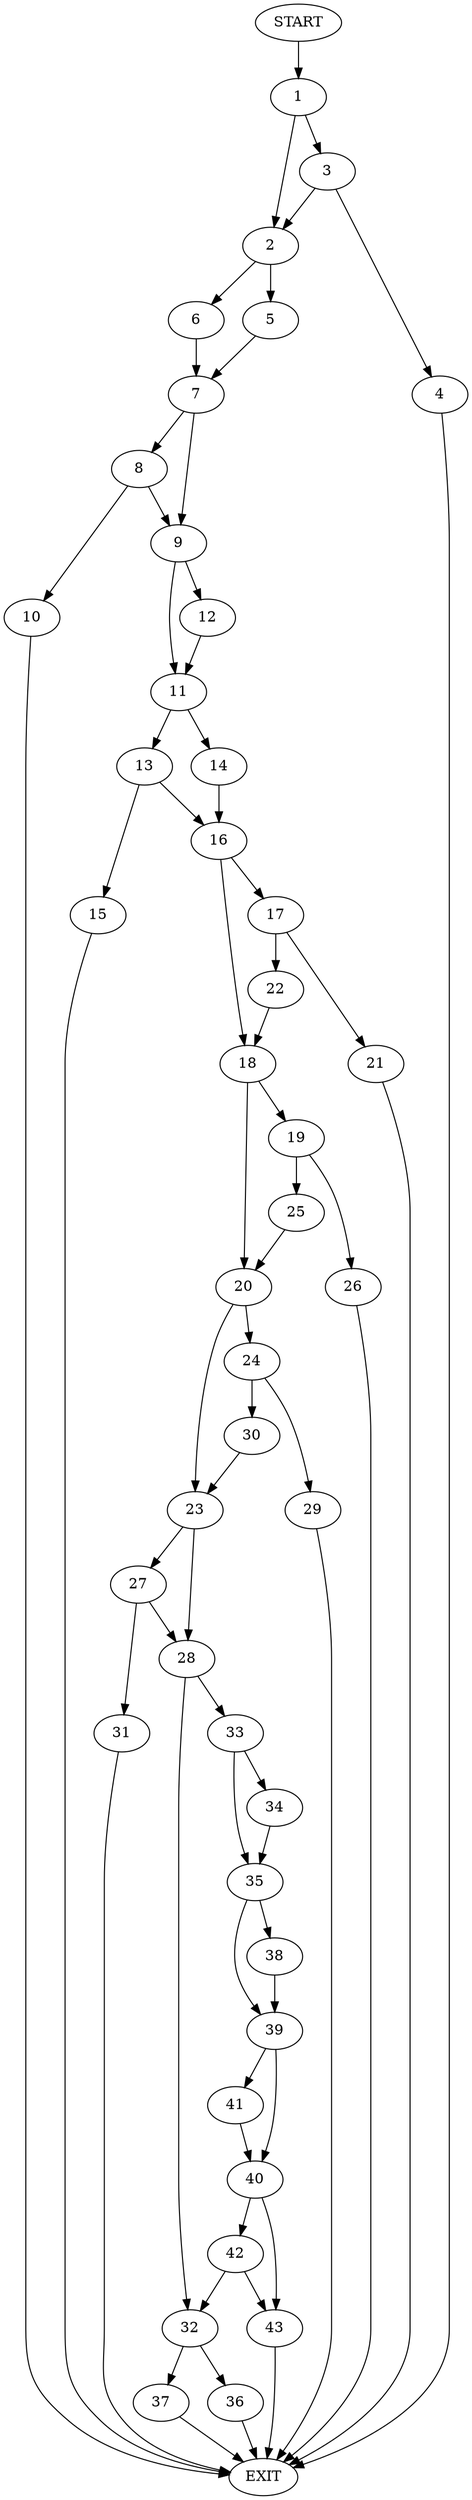 digraph {
0 [label="START"]
44 [label="EXIT"]
0 -> 1
1 -> 2
1 -> 3
3 -> 2
3 -> 4
2 -> 5
2 -> 6
4 -> 44
6 -> 7
5 -> 7
7 -> 8
7 -> 9
8 -> 10
8 -> 9
9 -> 11
9 -> 12
10 -> 44
12 -> 11
11 -> 13
11 -> 14
13 -> 15
13 -> 16
14 -> 16
16 -> 17
16 -> 18
15 -> 44
18 -> 19
18 -> 20
17 -> 21
17 -> 22
21 -> 44
22 -> 18
20 -> 23
20 -> 24
19 -> 25
19 -> 26
26 -> 44
25 -> 20
23 -> 27
23 -> 28
24 -> 29
24 -> 30
29 -> 44
30 -> 23
27 -> 31
27 -> 28
28 -> 32
28 -> 33
31 -> 44
33 -> 34
33 -> 35
32 -> 36
32 -> 37
34 -> 35
35 -> 38
35 -> 39
38 -> 39
39 -> 40
39 -> 41
41 -> 40
40 -> 42
40 -> 43
42 -> 32
42 -> 43
43 -> 44
37 -> 44
36 -> 44
}
